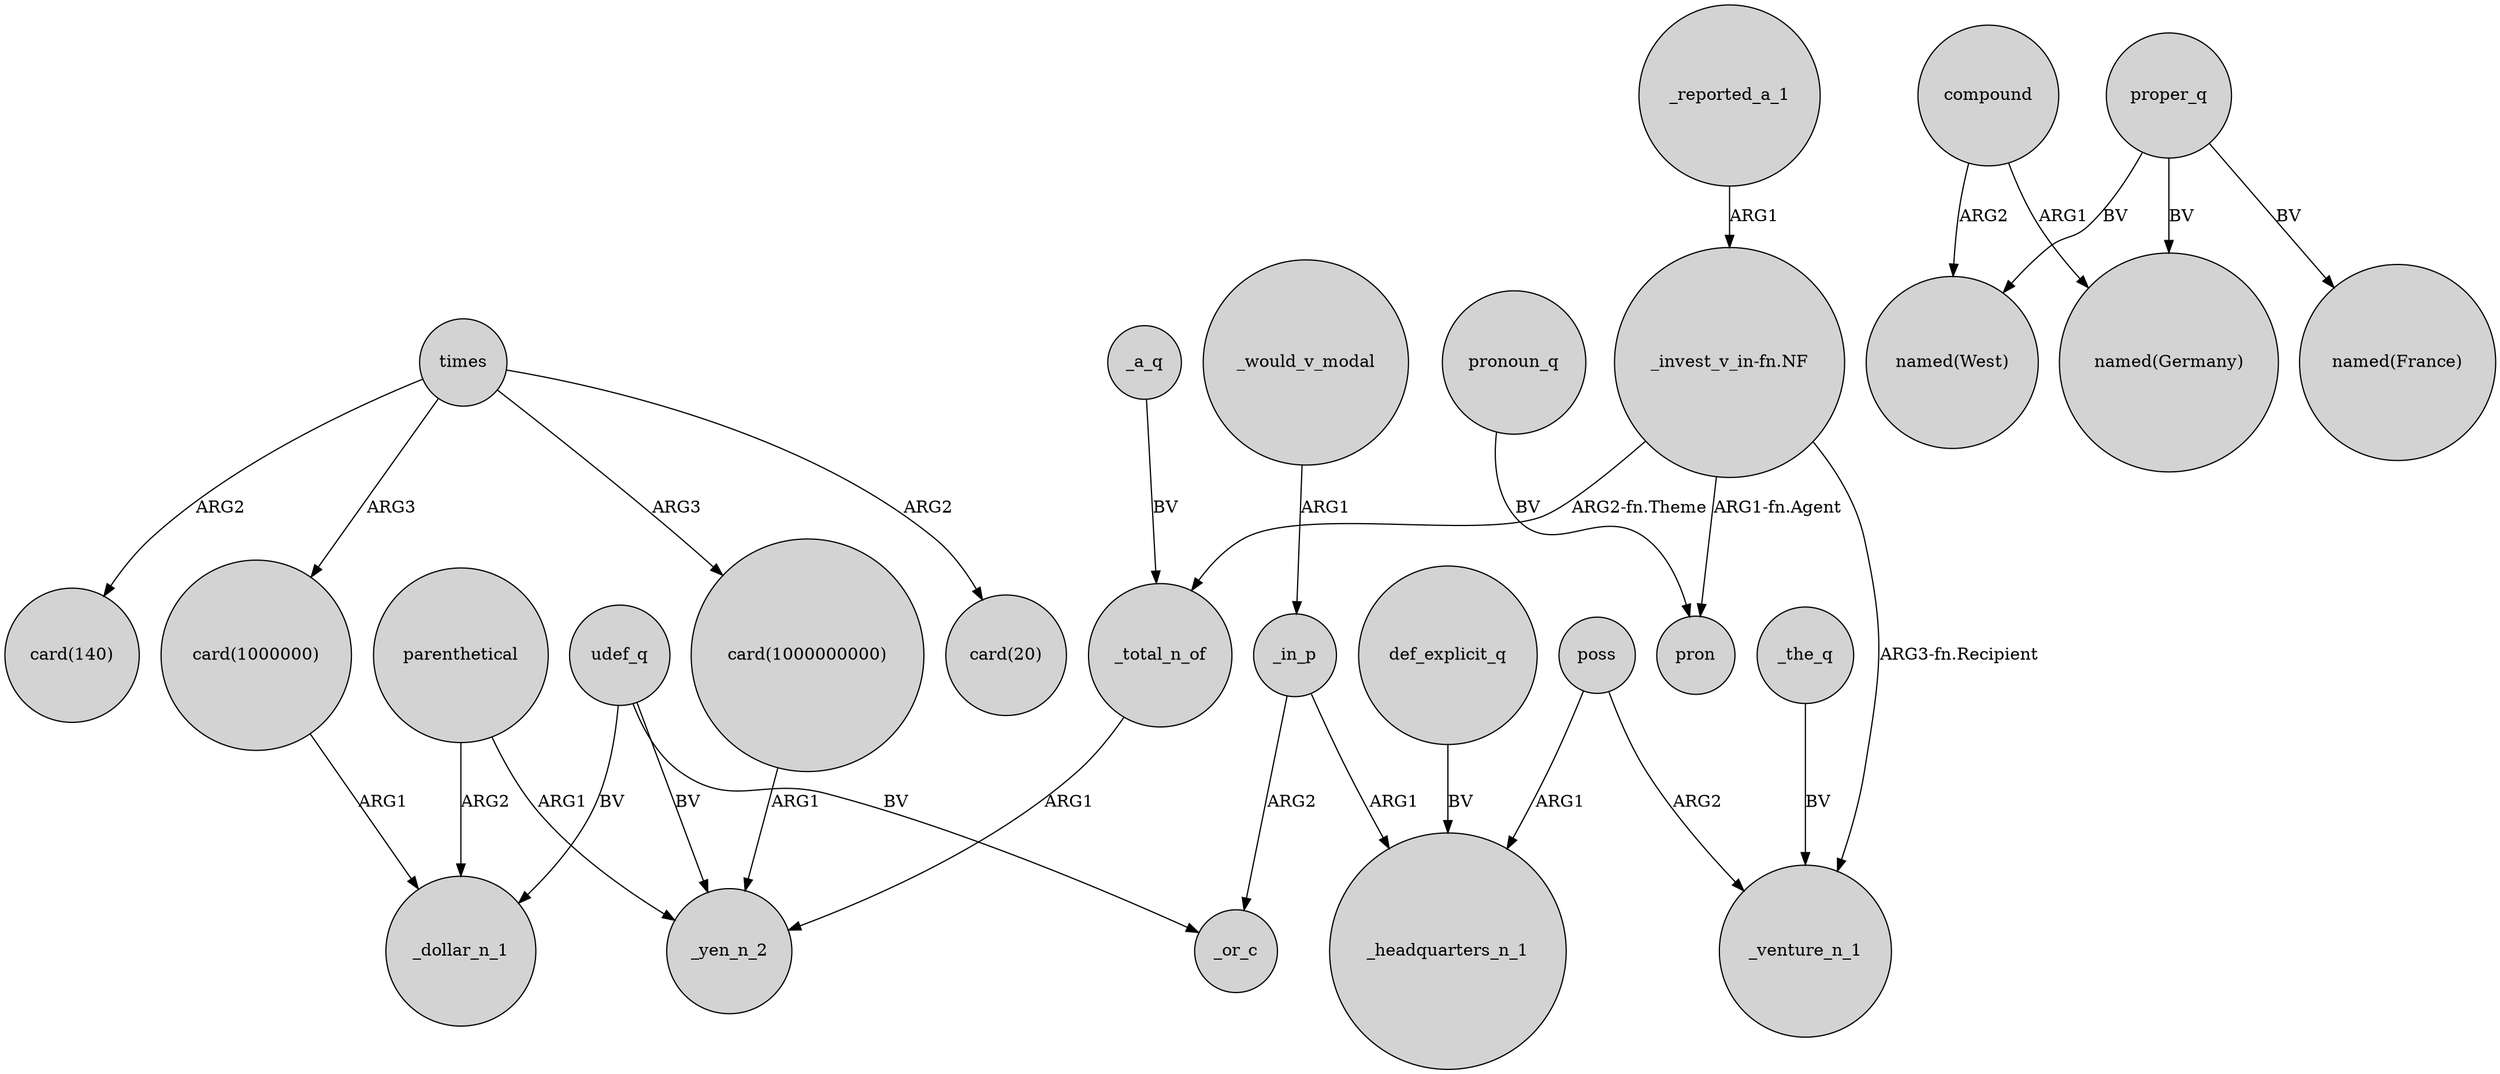digraph {
	node [shape=circle style=filled]
	times -> "card(140)" [label=ARG2]
	"card(1000000)" -> _dollar_n_1 [label=ARG1]
	compound -> "named(West)" [label=ARG2]
	udef_q -> _yen_n_2 [label=BV]
	"card(1000000000)" -> _yen_n_2 [label=ARG1]
	proper_q -> "named(Germany)" [label=BV]
	poss -> _venture_n_1 [label=ARG2]
	"_invest_v_in-fn.NF" -> _total_n_of [label="ARG2-fn.Theme"]
	proper_q -> "named(France)" [label=BV]
	_in_p -> _or_c [label=ARG2]
	"_invest_v_in-fn.NF" -> pron [label="ARG1-fn.Agent"]
	proper_q -> "named(West)" [label=BV]
	udef_q -> _or_c [label=BV]
	_total_n_of -> _yen_n_2 [label=ARG1]
	times -> "card(1000000000)" [label=ARG3]
	pronoun_q -> pron [label=BV]
	_in_p -> _headquarters_n_1 [label=ARG1]
	times -> "card(1000000)" [label=ARG3]
	compound -> "named(Germany)" [label=ARG1]
	_the_q -> _venture_n_1 [label=BV]
	_would_v_modal -> _in_p [label=ARG1]
	"_invest_v_in-fn.NF" -> _venture_n_1 [label="ARG3-fn.Recipient"]
	times -> "card(20)" [label=ARG2]
	_a_q -> _total_n_of [label=BV]
	_reported_a_1 -> "_invest_v_in-fn.NF" [label=ARG1]
	parenthetical -> _yen_n_2 [label=ARG1]
	def_explicit_q -> _headquarters_n_1 [label=BV]
	parenthetical -> _dollar_n_1 [label=ARG2]
	udef_q -> _dollar_n_1 [label=BV]
	poss -> _headquarters_n_1 [label=ARG1]
}
